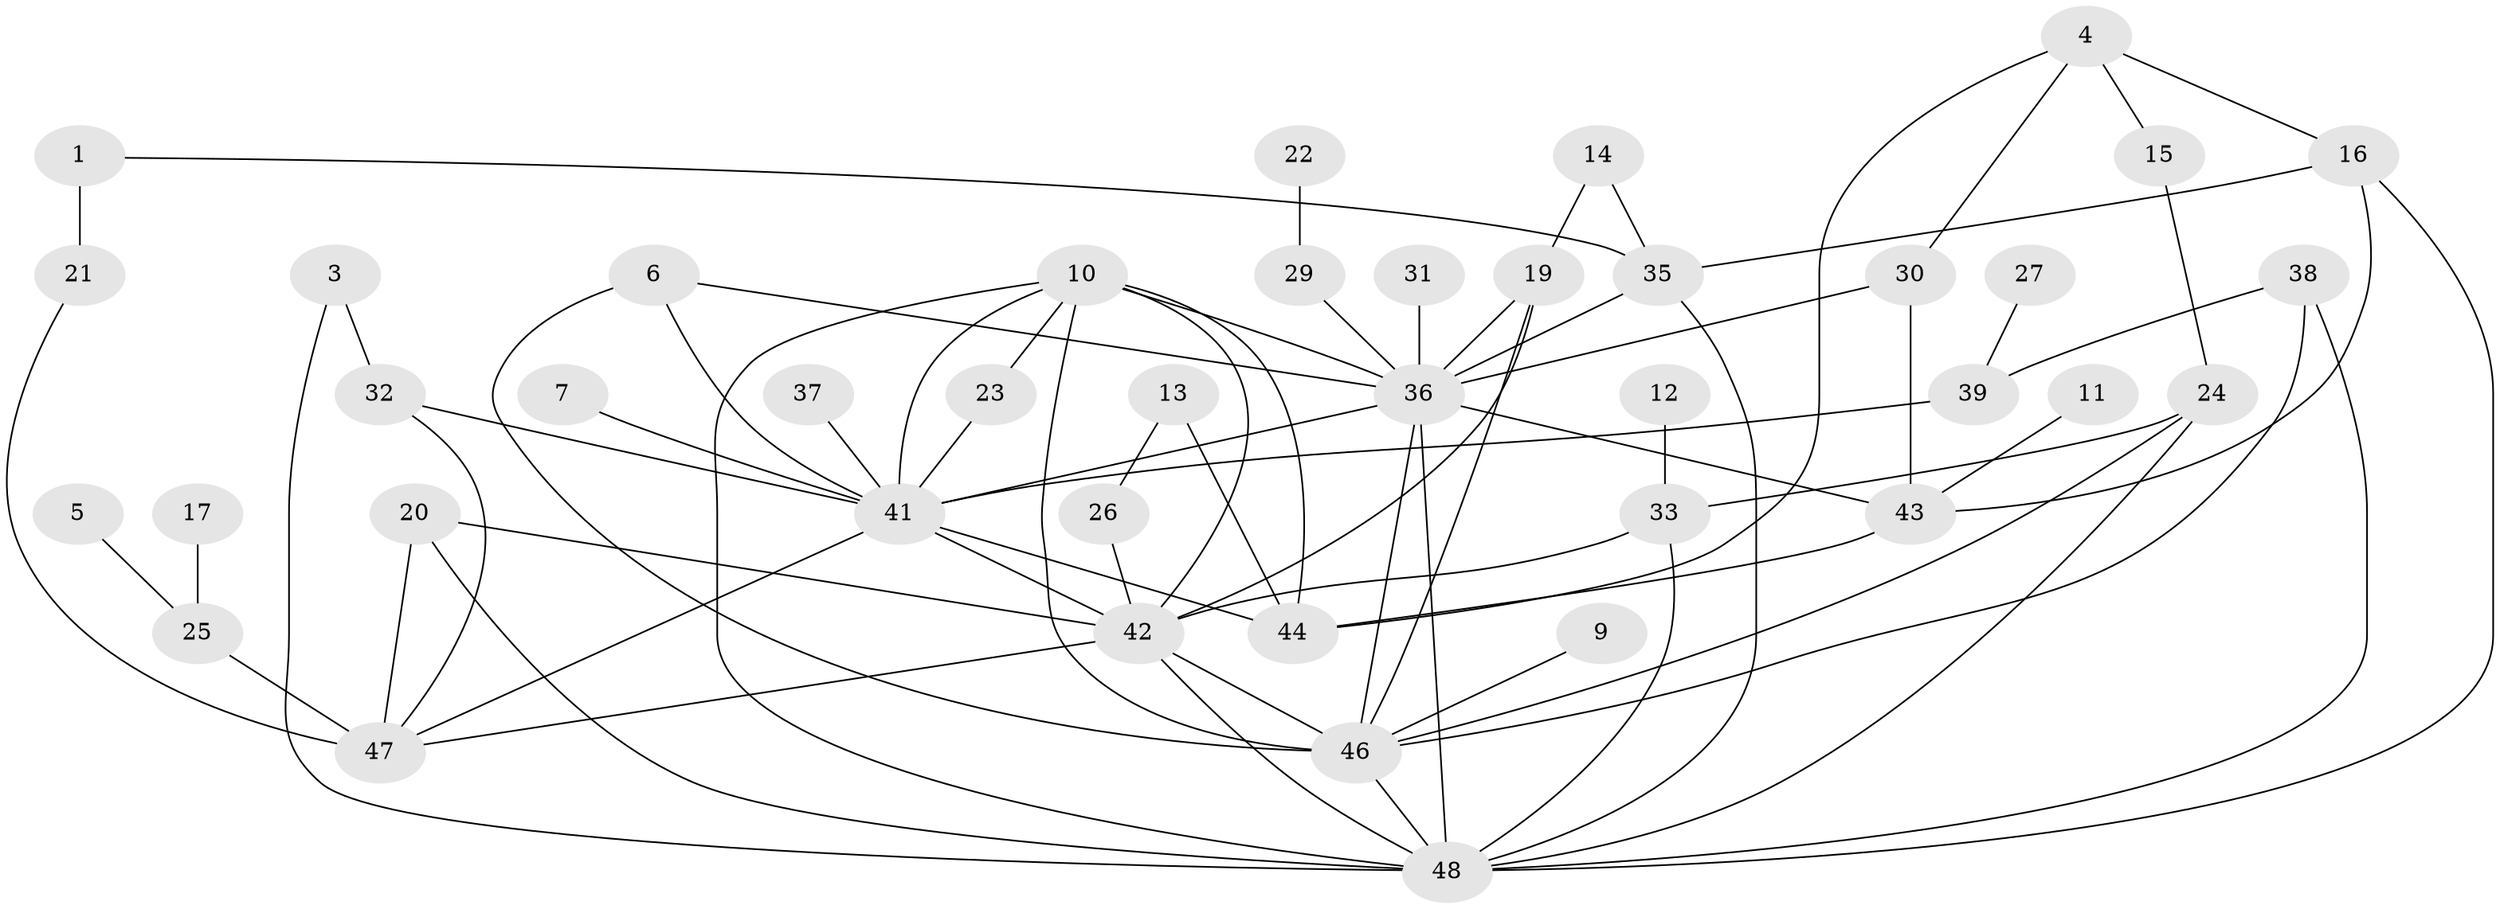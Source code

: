 // original degree distribution, {3: 0.21052631578947367, 6: 0.042105263157894736, 5: 0.07368421052631578, 2: 0.28421052631578947, 1: 0.2, 0: 0.05263157894736842, 4: 0.10526315789473684, 8: 0.010526315789473684, 7: 0.021052631578947368}
// Generated by graph-tools (version 1.1) at 2025/49/03/09/25 03:49:12]
// undirected, 41 vertices, 74 edges
graph export_dot {
graph [start="1"]
  node [color=gray90,style=filled];
  1;
  3;
  4;
  5;
  6;
  7;
  9;
  10;
  11;
  12;
  13;
  14;
  15;
  16;
  17;
  19;
  20;
  21;
  22;
  23;
  24;
  25;
  26;
  27;
  29;
  30;
  31;
  32;
  33;
  35;
  36;
  37;
  38;
  39;
  41;
  42;
  43;
  44;
  46;
  47;
  48;
  1 -- 21 [weight=2.0];
  1 -- 35 [weight=1.0];
  3 -- 32 [weight=1.0];
  3 -- 48 [weight=1.0];
  4 -- 15 [weight=1.0];
  4 -- 16 [weight=1.0];
  4 -- 30 [weight=1.0];
  4 -- 44 [weight=1.0];
  5 -- 25 [weight=1.0];
  6 -- 36 [weight=1.0];
  6 -- 41 [weight=1.0];
  6 -- 46 [weight=1.0];
  7 -- 41 [weight=1.0];
  9 -- 46 [weight=1.0];
  10 -- 23 [weight=1.0];
  10 -- 36 [weight=1.0];
  10 -- 41 [weight=1.0];
  10 -- 42 [weight=1.0];
  10 -- 44 [weight=1.0];
  10 -- 46 [weight=1.0];
  10 -- 48 [weight=1.0];
  11 -- 43 [weight=1.0];
  12 -- 33 [weight=1.0];
  13 -- 26 [weight=1.0];
  13 -- 44 [weight=1.0];
  14 -- 19 [weight=1.0];
  14 -- 35 [weight=1.0];
  15 -- 24 [weight=1.0];
  16 -- 35 [weight=1.0];
  16 -- 43 [weight=1.0];
  16 -- 48 [weight=1.0];
  17 -- 25 [weight=1.0];
  19 -- 36 [weight=1.0];
  19 -- 42 [weight=1.0];
  19 -- 46 [weight=1.0];
  20 -- 42 [weight=1.0];
  20 -- 47 [weight=1.0];
  20 -- 48 [weight=1.0];
  21 -- 47 [weight=1.0];
  22 -- 29 [weight=1.0];
  23 -- 41 [weight=1.0];
  24 -- 33 [weight=1.0];
  24 -- 46 [weight=1.0];
  24 -- 48 [weight=1.0];
  25 -- 47 [weight=1.0];
  26 -- 42 [weight=2.0];
  27 -- 39 [weight=1.0];
  29 -- 36 [weight=1.0];
  30 -- 36 [weight=1.0];
  30 -- 43 [weight=1.0];
  31 -- 36 [weight=1.0];
  32 -- 41 [weight=1.0];
  32 -- 47 [weight=1.0];
  33 -- 42 [weight=1.0];
  33 -- 48 [weight=1.0];
  35 -- 36 [weight=1.0];
  35 -- 48 [weight=1.0];
  36 -- 41 [weight=1.0];
  36 -- 43 [weight=1.0];
  36 -- 46 [weight=1.0];
  36 -- 48 [weight=2.0];
  37 -- 41 [weight=1.0];
  38 -- 39 [weight=1.0];
  38 -- 46 [weight=1.0];
  38 -- 48 [weight=1.0];
  39 -- 41 [weight=1.0];
  41 -- 42 [weight=1.0];
  41 -- 44 [weight=1.0];
  41 -- 47 [weight=1.0];
  42 -- 46 [weight=1.0];
  42 -- 47 [weight=1.0];
  42 -- 48 [weight=1.0];
  43 -- 44 [weight=1.0];
  46 -- 48 [weight=1.0];
}
